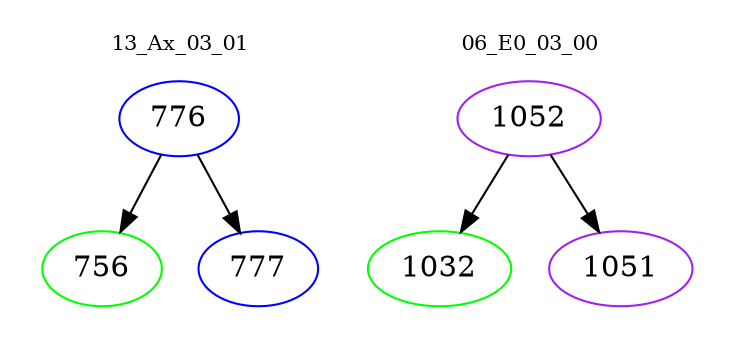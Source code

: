 digraph{
subgraph cluster_0 {
color = white
label = "13_Ax_03_01";
fontsize=10;
T0_776 [label="776", color="blue"]
T0_776 -> T0_756 [color="black"]
T0_756 [label="756", color="green"]
T0_776 -> T0_777 [color="black"]
T0_777 [label="777", color="blue"]
}
subgraph cluster_1 {
color = white
label = "06_E0_03_00";
fontsize=10;
T1_1052 [label="1052", color="purple"]
T1_1052 -> T1_1032 [color="black"]
T1_1032 [label="1032", color="green"]
T1_1052 -> T1_1051 [color="black"]
T1_1051 [label="1051", color="purple"]
}
}
